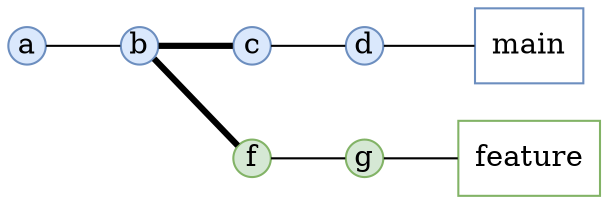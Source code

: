 digraph G {
    rankdir="LR";
    bgcolor="white"
    node[shape=circle; style=filled; fixedsize=true; width=0.25, fontcolor=black, label=""];
    edge[weight=2, arrowhead=none, color=black];

    node[group="gbox1", color="#6c8ebf"; fillcolor="#dae8fc";];
    a [label="a"];
    b [label="b"];
    c [label="c"];
    d [label="d"];
    box1[shape=box; style=""; fixedsize=false; label="main"];

    node[group="gbox2", color="#82b366"; fillcolor="#d5e8d4";];
    f [label="f"];
    g [label="g"];
    box2[shape=box; style=""; fixedsize=false; label="feature"];

    a -> b
    b -> f [penwidth=3]
    f -> g
    b -> c [penwidth=3]
    c -> d
    d -> box1
    g -> box2
}
